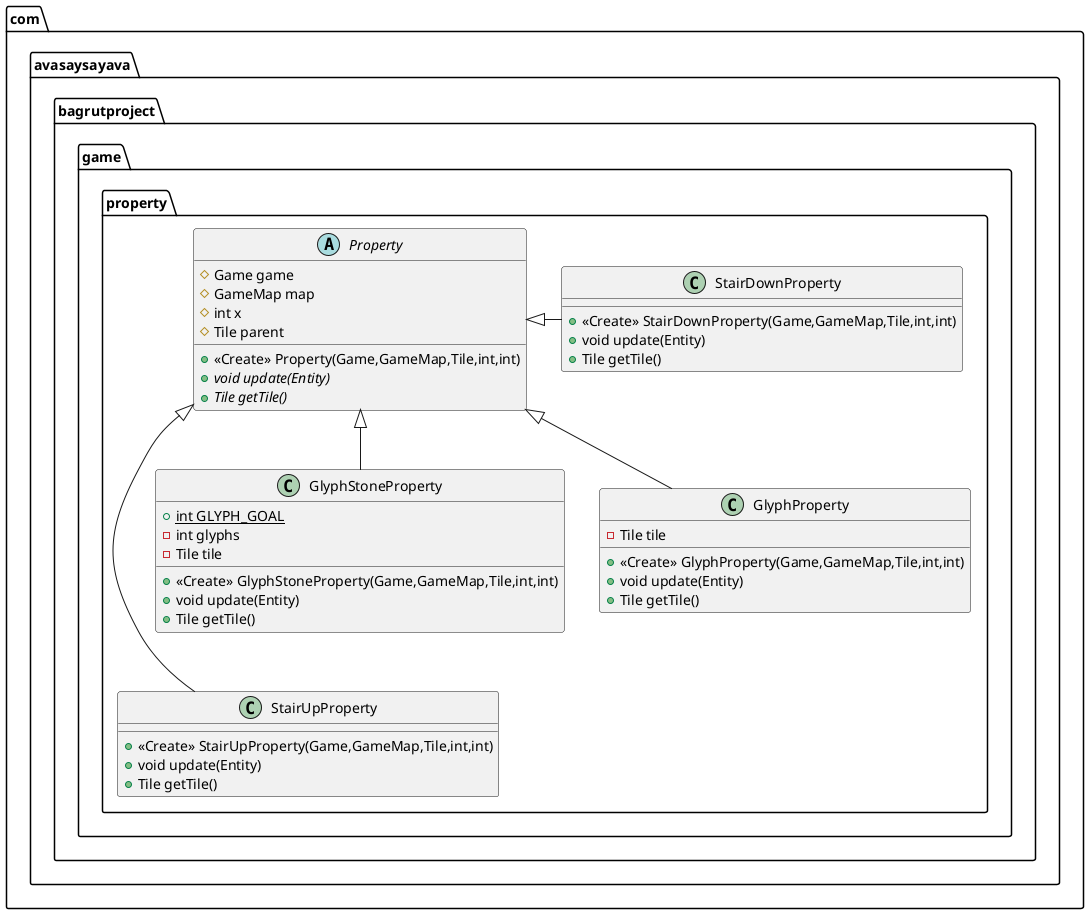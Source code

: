 @startuml
class com.avasaysayava.bagrutproject.game.property.StairDownProperty {
+ <<Create>> StairDownProperty(Game,GameMap,Tile,int,int)
+ void update(Entity)
+ Tile getTile()
}

abstract class com.avasaysayava.bagrutproject.game.property.Property {
# Game game
# GameMap map
# int x
# Tile parent
+ <<Create>> Property(Game,GameMap,Tile,int,int)
+ {abstract}void update(Entity)
+ {abstract}Tile getTile()
}


class com.avasaysayava.bagrutproject.game.property.StairUpProperty {
+ <<Create>> StairUpProperty(Game,GameMap,Tile,int,int)
+ void update(Entity)
+ Tile getTile()
}

class com.avasaysayava.bagrutproject.game.property.GlyphStoneProperty {
+ {static} int GLYPH_GOAL
- int glyphs
- Tile tile
+ <<Create>> GlyphStoneProperty(Game,GameMap,Tile,int,int)
+ void update(Entity)
+ Tile getTile()
}


class com.avasaysayava.bagrutproject.game.property.GlyphProperty {
- Tile tile
+ <<Create>> GlyphProperty(Game,GameMap,Tile,int,int)
+ void update(Entity)
+ Tile getTile()
}




com.avasaysayava.bagrutproject.game.property.Property <|- com.avasaysayava.bagrutproject.game.property.StairDownProperty
com.avasaysayava.bagrutproject.game.property.Property <|--- com.avasaysayava.bagrutproject.game.property.StairUpProperty
com.avasaysayava.bagrutproject.game.property.Property <|-- com.avasaysayava.bagrutproject.game.property.GlyphStoneProperty
com.avasaysayava.bagrutproject.game.property.Property <|-- com.avasaysayava.bagrutproject.game.property.GlyphProperty
@enduml